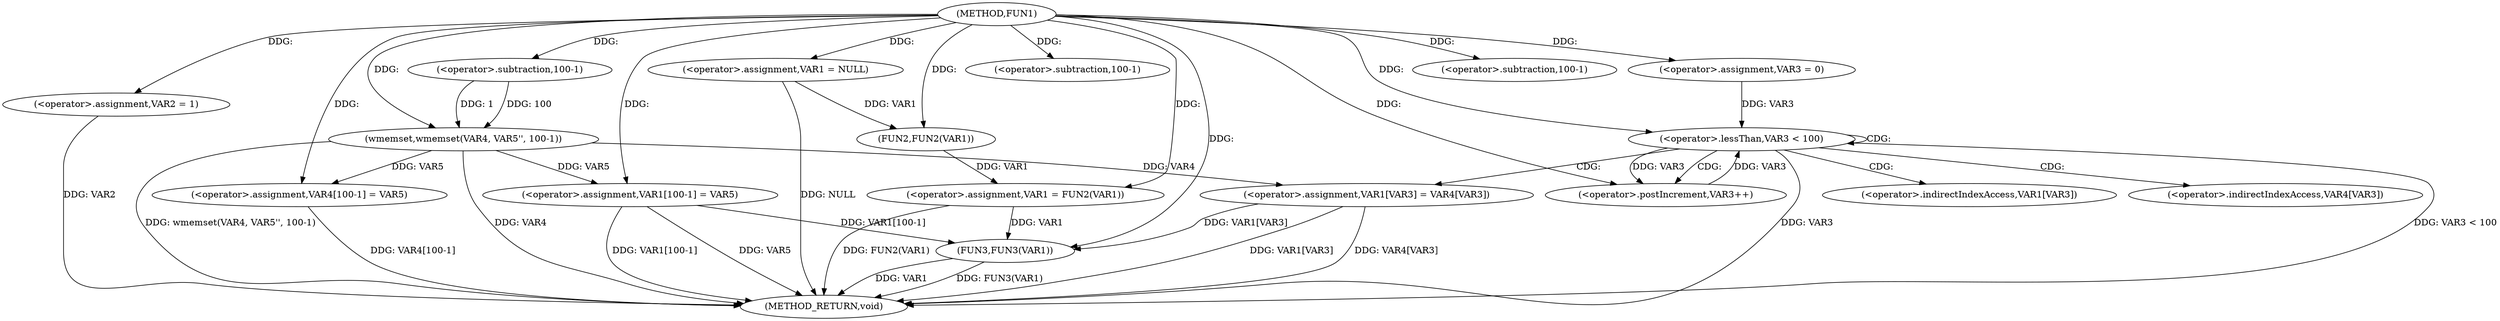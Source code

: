 digraph FUN1 {  
"1000100" [label = "(METHOD,FUN1)" ]
"1000155" [label = "(METHOD_RETURN,void)" ]
"1000103" [label = "(<operator>.assignment,VAR1 = NULL)" ]
"1000106" [label = "(<operator>.assignment,VAR2 = 1)" ]
"1000109" [label = "(<operator>.assignment,VAR1 = FUN2(VAR1))" ]
"1000111" [label = "(FUN2,FUN2(VAR1))" ]
"1000116" [label = "(wmemset,wmemset(VAR4, VAR5'', 100-1))" ]
"1000119" [label = "(<operator>.subtraction,100-1)" ]
"1000122" [label = "(<operator>.assignment,VAR4[100-1] = VAR5)" ]
"1000125" [label = "(<operator>.subtraction,100-1)" ]
"1000130" [label = "(<operator>.assignment,VAR3 = 0)" ]
"1000133" [label = "(<operator>.lessThan,VAR3 < 100)" ]
"1000136" [label = "(<operator>.postIncrement,VAR3++)" ]
"1000139" [label = "(<operator>.assignment,VAR1[VAR3] = VAR4[VAR3])" ]
"1000146" [label = "(<operator>.assignment,VAR1[100-1] = VAR5)" ]
"1000149" [label = "(<operator>.subtraction,100-1)" ]
"1000153" [label = "(FUN3,FUN3(VAR1))" ]
"1000140" [label = "(<operator>.indirectIndexAccess,VAR1[VAR3])" ]
"1000143" [label = "(<operator>.indirectIndexAccess,VAR4[VAR3])" ]
  "1000116" -> "1000155"  [ label = "DDG: VAR4"] 
  "1000106" -> "1000155"  [ label = "DDG: VAR2"] 
  "1000103" -> "1000155"  [ label = "DDG: NULL"] 
  "1000153" -> "1000155"  [ label = "DDG: FUN3(VAR1)"] 
  "1000133" -> "1000155"  [ label = "DDG: VAR3 < 100"] 
  "1000153" -> "1000155"  [ label = "DDG: VAR1"] 
  "1000122" -> "1000155"  [ label = "DDG: VAR4[100-1]"] 
  "1000139" -> "1000155"  [ label = "DDG: VAR1[VAR3]"] 
  "1000146" -> "1000155"  [ label = "DDG: VAR5"] 
  "1000133" -> "1000155"  [ label = "DDG: VAR3"] 
  "1000139" -> "1000155"  [ label = "DDG: VAR4[VAR3]"] 
  "1000146" -> "1000155"  [ label = "DDG: VAR1[100-1]"] 
  "1000109" -> "1000155"  [ label = "DDG: FUN2(VAR1)"] 
  "1000116" -> "1000155"  [ label = "DDG: wmemset(VAR4, VAR5'', 100-1)"] 
  "1000100" -> "1000103"  [ label = "DDG: "] 
  "1000100" -> "1000106"  [ label = "DDG: "] 
  "1000111" -> "1000109"  [ label = "DDG: VAR1"] 
  "1000100" -> "1000109"  [ label = "DDG: "] 
  "1000103" -> "1000111"  [ label = "DDG: VAR1"] 
  "1000100" -> "1000111"  [ label = "DDG: "] 
  "1000100" -> "1000116"  [ label = "DDG: "] 
  "1000119" -> "1000116"  [ label = "DDG: 100"] 
  "1000119" -> "1000116"  [ label = "DDG: 1"] 
  "1000100" -> "1000119"  [ label = "DDG: "] 
  "1000116" -> "1000122"  [ label = "DDG: VAR5"] 
  "1000100" -> "1000122"  [ label = "DDG: "] 
  "1000100" -> "1000125"  [ label = "DDG: "] 
  "1000100" -> "1000130"  [ label = "DDG: "] 
  "1000136" -> "1000133"  [ label = "DDG: VAR3"] 
  "1000130" -> "1000133"  [ label = "DDG: VAR3"] 
  "1000100" -> "1000133"  [ label = "DDG: "] 
  "1000133" -> "1000136"  [ label = "DDG: VAR3"] 
  "1000100" -> "1000136"  [ label = "DDG: "] 
  "1000116" -> "1000139"  [ label = "DDG: VAR4"] 
  "1000100" -> "1000146"  [ label = "DDG: "] 
  "1000116" -> "1000146"  [ label = "DDG: VAR5"] 
  "1000100" -> "1000149"  [ label = "DDG: "] 
  "1000139" -> "1000153"  [ label = "DDG: VAR1[VAR3]"] 
  "1000109" -> "1000153"  [ label = "DDG: VAR1"] 
  "1000146" -> "1000153"  [ label = "DDG: VAR1[100-1]"] 
  "1000100" -> "1000153"  [ label = "DDG: "] 
  "1000133" -> "1000139"  [ label = "CDG: "] 
  "1000133" -> "1000133"  [ label = "CDG: "] 
  "1000133" -> "1000143"  [ label = "CDG: "] 
  "1000133" -> "1000136"  [ label = "CDG: "] 
  "1000133" -> "1000140"  [ label = "CDG: "] 
}

